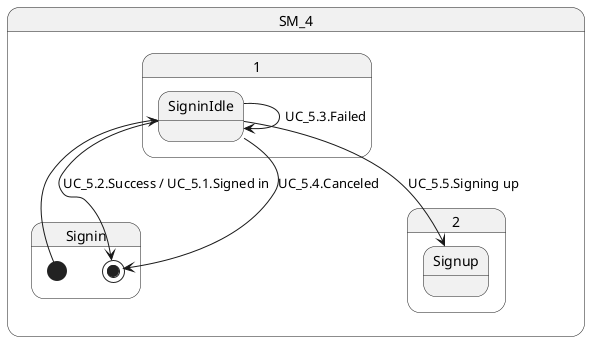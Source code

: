 @startuml

state SM_4.Signin {
    [*] --> SM_4.1.SigninIdle
    SM_4.1.SigninIdle --> SM_4.1.SigninIdle : UC_5.3.Failed
    SM_4.1.SigninIdle --> [*] : UC_5.2.Success / UC_5.1.Signed in
    SM_4.1.SigninIdle --> [*] : UC_5.4.Canceled
    
    SM_4.1.SigninIdle --> SM_4.2.Signup : UC_5.5.Signing up
}


@enduml